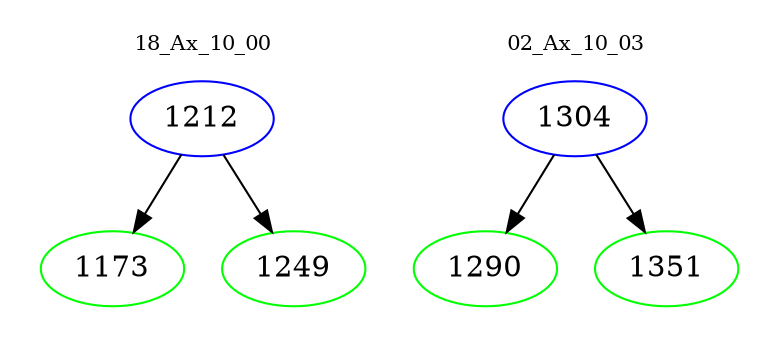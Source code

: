 digraph{
subgraph cluster_0 {
color = white
label = "18_Ax_10_00";
fontsize=10;
T0_1212 [label="1212", color="blue"]
T0_1212 -> T0_1173 [color="black"]
T0_1173 [label="1173", color="green"]
T0_1212 -> T0_1249 [color="black"]
T0_1249 [label="1249", color="green"]
}
subgraph cluster_1 {
color = white
label = "02_Ax_10_03";
fontsize=10;
T1_1304 [label="1304", color="blue"]
T1_1304 -> T1_1290 [color="black"]
T1_1290 [label="1290", color="green"]
T1_1304 -> T1_1351 [color="black"]
T1_1351 [label="1351", color="green"]
}
}
